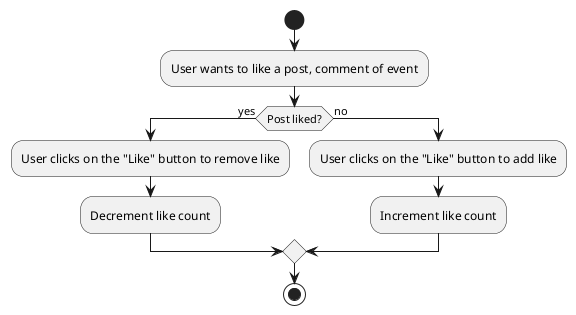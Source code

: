 @startuml

start
:User wants to like a post, comment of event;
if (Post liked?) then (yes)
  :User clicks on the "Like" button to remove like;
  :Decrement like count;
else (no)
  :User clicks on the "Like" button to add like;
  :Increment like count;
endif

stop

@enduml
